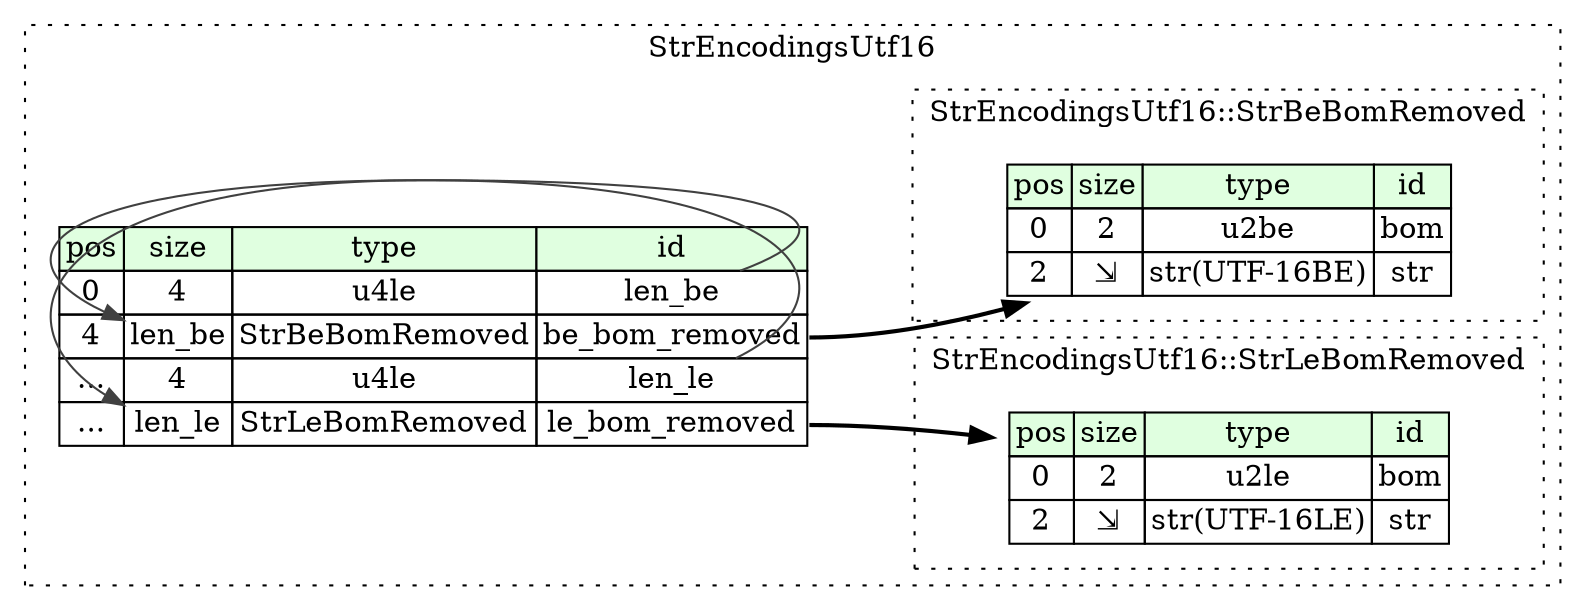 digraph {
	rankdir=LR;
	node [shape=plaintext];
	subgraph cluster__str_encodings_utf16 {
		label="StrEncodingsUtf16";
		graph[style=dotted];

		str_encodings_utf16__seq [label=<<TABLE BORDER="0" CELLBORDER="1" CELLSPACING="0">
			<TR><TD BGCOLOR="#E0FFE0">pos</TD><TD BGCOLOR="#E0FFE0">size</TD><TD BGCOLOR="#E0FFE0">type</TD><TD BGCOLOR="#E0FFE0">id</TD></TR>
			<TR><TD PORT="len_be_pos">0</TD><TD PORT="len_be_size">4</TD><TD>u4le</TD><TD PORT="len_be_type">len_be</TD></TR>
			<TR><TD PORT="be_bom_removed_pos">4</TD><TD PORT="be_bom_removed_size">len_be</TD><TD>StrBeBomRemoved</TD><TD PORT="be_bom_removed_type">be_bom_removed</TD></TR>
			<TR><TD PORT="len_le_pos">...</TD><TD PORT="len_le_size">4</TD><TD>u4le</TD><TD PORT="len_le_type">len_le</TD></TR>
			<TR><TD PORT="le_bom_removed_pos">...</TD><TD PORT="le_bom_removed_size">len_le</TD><TD>StrLeBomRemoved</TD><TD PORT="le_bom_removed_type">le_bom_removed</TD></TR>
		</TABLE>>];
		subgraph cluster__str_be_bom_removed {
			label="StrEncodingsUtf16::StrBeBomRemoved";
			graph[style=dotted];

			str_be_bom_removed__seq [label=<<TABLE BORDER="0" CELLBORDER="1" CELLSPACING="0">
				<TR><TD BGCOLOR="#E0FFE0">pos</TD><TD BGCOLOR="#E0FFE0">size</TD><TD BGCOLOR="#E0FFE0">type</TD><TD BGCOLOR="#E0FFE0">id</TD></TR>
				<TR><TD PORT="bom_pos">0</TD><TD PORT="bom_size">2</TD><TD>u2be</TD><TD PORT="bom_type">bom</TD></TR>
				<TR><TD PORT="str_pos">2</TD><TD PORT="str_size">⇲</TD><TD>str(UTF-16BE)</TD><TD PORT="str_type">str</TD></TR>
			</TABLE>>];
		}
		subgraph cluster__str_le_bom_removed {
			label="StrEncodingsUtf16::StrLeBomRemoved";
			graph[style=dotted];

			str_le_bom_removed__seq [label=<<TABLE BORDER="0" CELLBORDER="1" CELLSPACING="0">
				<TR><TD BGCOLOR="#E0FFE0">pos</TD><TD BGCOLOR="#E0FFE0">size</TD><TD BGCOLOR="#E0FFE0">type</TD><TD BGCOLOR="#E0FFE0">id</TD></TR>
				<TR><TD PORT="bom_pos">0</TD><TD PORT="bom_size">2</TD><TD>u2le</TD><TD PORT="bom_type">bom</TD></TR>
				<TR><TD PORT="str_pos">2</TD><TD PORT="str_size">⇲</TD><TD>str(UTF-16LE)</TD><TD PORT="str_type">str</TD></TR>
			</TABLE>>];
		}
	}
	str_encodings_utf16__seq:len_be_type -> str_encodings_utf16__seq:be_bom_removed_size [color="#404040"];
	str_encodings_utf16__seq:be_bom_removed_type -> str_be_bom_removed__seq [style=bold];
	str_encodings_utf16__seq:len_le_type -> str_encodings_utf16__seq:le_bom_removed_size [color="#404040"];
	str_encodings_utf16__seq:le_bom_removed_type -> str_le_bom_removed__seq [style=bold];
}
